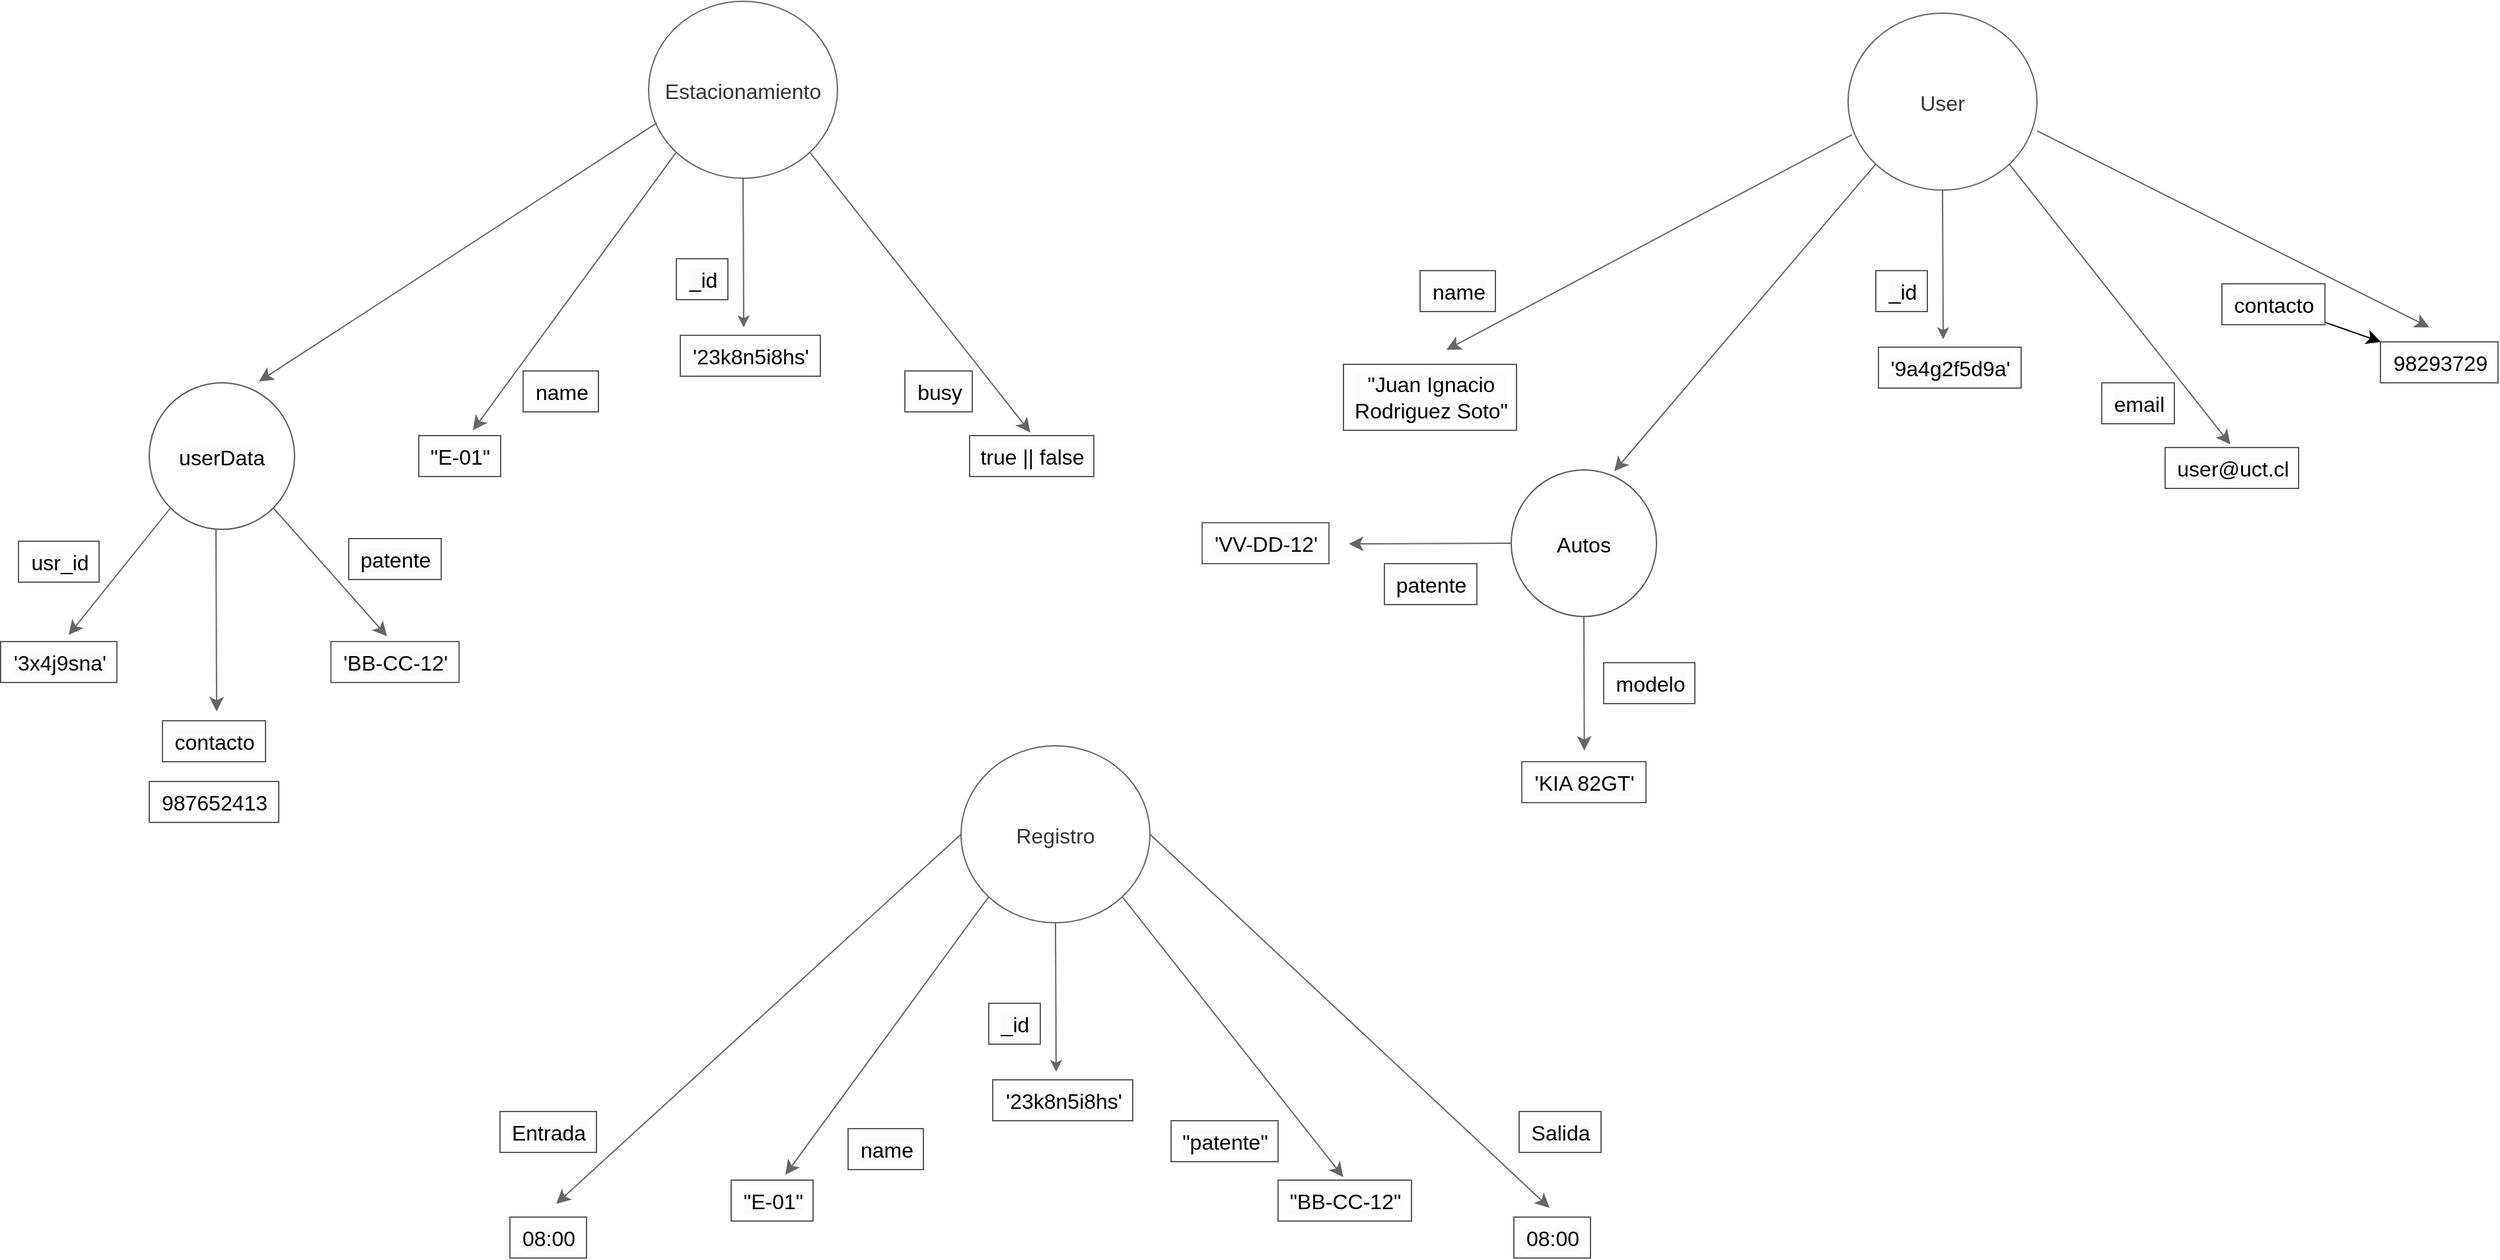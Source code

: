 <mxfile version="21.6.8" type="device">
  <diagram name="Page-1" id="Mc0k5i1O1bZJucNY-eXT">
    <mxGraphModel dx="2963" dy="1760" grid="0" gridSize="10" guides="1" tooltips="1" connect="1" arrows="1" fold="1" page="0" pageScale="1" pageWidth="850" pageHeight="1100" background="#ffffff" math="0" shadow="0">
      <root>
        <mxCell id="0" />
        <mxCell id="1" parent="0" />
        <mxCell id="CsUUlYJ66MlTUgeljkit-2" style="edgeStyle=none;curved=1;rounded=0;orthogonalLoop=1;jettySize=auto;html=1;exitX=0.5;exitY=1;exitDx=0;exitDy=0;fontSize=12;labelBackgroundColor=#1D1D1D;fillColor=#f5f5f5;strokeColor=#666666;" parent="1" source="CsUUlYJ66MlTUgeljkit-1" edge="1">
          <mxGeometry relative="1" as="geometry">
            <mxPoint x="-158" y="-77" as="targetPoint" />
          </mxGeometry>
        </mxCell>
        <mxCell id="CsUUlYJ66MlTUgeljkit-6" style="edgeStyle=none;curved=1;rounded=0;orthogonalLoop=1;jettySize=auto;html=1;exitX=0;exitY=1;exitDx=0;exitDy=0;fontSize=12;startSize=8;endSize=8;labelBackgroundColor=#1D1D1D;fillColor=#f5f5f5;strokeColor=#666666;" parent="1" source="CsUUlYJ66MlTUgeljkit-1" edge="1">
          <mxGeometry relative="1" as="geometry">
            <mxPoint x="-363" y="1" as="targetPoint" />
          </mxGeometry>
        </mxCell>
        <mxCell id="CsUUlYJ66MlTUgeljkit-10" style="edgeStyle=none;curved=1;rounded=0;orthogonalLoop=1;jettySize=auto;html=1;exitX=1;exitY=1;exitDx=0;exitDy=0;fontSize=12;startSize=8;endSize=8;labelBackgroundColor=#1D1D1D;fillColor=#f5f5f5;strokeColor=#666666;entryX=0.489;entryY=-0.075;entryDx=0;entryDy=0;entryPerimeter=0;" parent="1" source="CsUUlYJ66MlTUgeljkit-1" target="CsUUlYJ66MlTUgeljkit-12" edge="1">
          <mxGeometry relative="1" as="geometry">
            <mxPoint x="46" y="-9" as="targetPoint" />
          </mxGeometry>
        </mxCell>
        <mxCell id="CsUUlYJ66MlTUgeljkit-13" style="edgeStyle=none;curved=1;rounded=0;orthogonalLoop=1;jettySize=auto;html=1;exitX=0.043;exitY=0.688;exitDx=0;exitDy=0;fontSize=12;startSize=8;endSize=8;exitPerimeter=0;labelBackgroundColor=#1D1D1D;fillColor=#f5f5f5;strokeColor=#666666;" parent="1" source="CsUUlYJ66MlTUgeljkit-1" edge="1">
          <mxGeometry relative="1" as="geometry">
            <mxPoint x="-525" y="-36" as="targetPoint" />
          </mxGeometry>
        </mxCell>
        <mxCell id="CsUUlYJ66MlTUgeljkit-1" value="Estacionamiento" style="ellipse;fontSize=16;labelBackgroundColor=none;fillColor=none;fontColor=#333333;strokeColor=#666666;" parent="1" vertex="1">
          <mxGeometry x="-230" y="-324" width="143" height="134" as="geometry" />
        </mxCell>
        <mxCell id="CsUUlYJ66MlTUgeljkit-4" value="_id" style="text;html=1;align=center;verticalAlign=middle;resizable=0;points=[];autosize=1;fontSize=16;labelBackgroundColor=#FCFCFC;fillColor=none;fontColor=#000000;strokeColor=#5C5C5C;" parent="1" vertex="1">
          <mxGeometry x="-209" y="-129" width="39" height="31" as="geometry" />
        </mxCell>
        <mxCell id="CsUUlYJ66MlTUgeljkit-5" value="&#39;23k8n5i8hs&#39;" style="text;html=1;align=center;verticalAlign=middle;resizable=0;points=[];autosize=1;fontSize=16;labelBackgroundColor=#FCFCFC;fillColor=none;fontColor=#000000;strokeColor=#5C5C5C;fillStyle=auto;" parent="1" vertex="1">
          <mxGeometry x="-206" y="-71" width="106" height="31" as="geometry" />
        </mxCell>
        <mxCell id="CsUUlYJ66MlTUgeljkit-7" value="name" style="text;html=1;align=center;verticalAlign=middle;resizable=0;points=[];autosize=1;fontSize=16;rotation=0;labelBackgroundColor=#FCFCFC;fillColor=none;fontColor=#000000;strokeColor=#5C5C5C;" parent="1" vertex="1">
          <mxGeometry x="-325" y="-44" width="57" height="31" as="geometry" />
        </mxCell>
        <mxCell id="CsUUlYJ66MlTUgeljkit-8" value="&quot;E-01&quot;" style="text;html=1;align=center;verticalAlign=middle;resizable=0;points=[];autosize=1;fontSize=16;rotation=0;labelBackgroundColor=#FCFCFC;fillColor=none;fontColor=#000000;strokeColor=#5C5C5C;" parent="1" vertex="1">
          <mxGeometry x="-404" y="5" width="62" height="31" as="geometry" />
        </mxCell>
        <mxCell id="CsUUlYJ66MlTUgeljkit-11" value="busy" style="text;html=1;align=center;verticalAlign=middle;resizable=0;points=[];autosize=1;fontSize=16;rotation=0;labelBackgroundColor=#FCFCFC;fillColor=none;fontColor=#000000;strokeColor=#5C5C5C;" parent="1" vertex="1">
          <mxGeometry x="-36" y="-44" width="51" height="31" as="geometry" />
        </mxCell>
        <mxCell id="CsUUlYJ66MlTUgeljkit-12" value="true || false" style="text;html=1;align=center;verticalAlign=middle;resizable=0;points=[];autosize=1;fontSize=16;labelBackgroundColor=#FCFCFC;fillColor=none;fontColor=#000000;strokeColor=#5C5C5C;" parent="1" vertex="1">
          <mxGeometry x="13" y="5" width="94" height="31" as="geometry" />
        </mxCell>
        <mxCell id="CsUUlYJ66MlTUgeljkit-15" style="edgeStyle=none;curved=1;rounded=0;orthogonalLoop=1;jettySize=auto;html=1;exitX=0;exitY=1;exitDx=0;exitDy=0;fontSize=12;startSize=8;endSize=8;labelBackgroundColor=#FCFCFC;fillColor=#f5f5f5;strokeColor=#666666;fontColor=#000000;" parent="1" source="CsUUlYJ66MlTUgeljkit-14" edge="1">
          <mxGeometry relative="1" as="geometry">
            <mxPoint x="-669" y="156" as="targetPoint" />
          </mxGeometry>
        </mxCell>
        <mxCell id="CsUUlYJ66MlTUgeljkit-16" style="edgeStyle=none;curved=1;rounded=0;orthogonalLoop=1;jettySize=auto;html=1;exitX=1;exitY=1;exitDx=0;exitDy=0;fontSize=12;startSize=8;endSize=8;labelBackgroundColor=#FCFCFC;fillColor=#f5f5f5;strokeColor=#666666;fontColor=#000000;" parent="1" source="CsUUlYJ66MlTUgeljkit-14" edge="1">
          <mxGeometry relative="1" as="geometry">
            <mxPoint x="-428" y="157" as="targetPoint" />
          </mxGeometry>
        </mxCell>
        <mxCell id="CsUUlYJ66MlTUgeljkit-14" value="userData" style="ellipse;fontSize=16;labelBackgroundColor=#FCFCFC;fillColor=none;fontColor=#000000;strokeColor=#5C5C5C;" parent="1" vertex="1">
          <mxGeometry x="-608" y="-35" width="110" height="111" as="geometry" />
        </mxCell>
        <mxCell id="CsUUlYJ66MlTUgeljkit-17" value="&#39;3x4j9sna&#39;" style="text;html=1;align=center;verticalAlign=middle;resizable=0;points=[];autosize=1;strokeColor=#5C5C5C;fillColor=none;fontSize=16;labelBackgroundColor=#FCFCFC;fontColor=#000000;" parent="1" vertex="1">
          <mxGeometry x="-720.5" y="161" width="88" height="31" as="geometry" />
        </mxCell>
        <mxCell id="CsUUlYJ66MlTUgeljkit-18" value="usr_id" style="text;html=1;align=center;verticalAlign=middle;resizable=0;points=[];autosize=1;fontSize=16;rotation=0;labelBackgroundColor=#FCFCFC;fillColor=none;fontColor=#000000;strokeColor=#5C5C5C;" parent="1" vertex="1">
          <mxGeometry x="-707" y="85" width="61" height="31" as="geometry" />
        </mxCell>
        <mxCell id="CsUUlYJ66MlTUgeljkit-20" value="patente" style="text;html=1;align=center;verticalAlign=middle;resizable=0;points=[];autosize=1;fontSize=16;rotation=0;labelBackgroundColor=#FCFCFC;fillColor=none;fontColor=#000000;strokeColor=#5C5C5C;" parent="1" vertex="1">
          <mxGeometry x="-457" y="83" width="70" height="31" as="geometry" />
        </mxCell>
        <mxCell id="CsUUlYJ66MlTUgeljkit-22" value="&#39;BB-CC-12&#39;" style="text;html=1;align=center;verticalAlign=middle;resizable=0;points=[];autosize=1;fontSize=16;labelBackgroundColor=#FCFCFC;fillColor=none;fontColor=#000000;strokeColor=#666666;" parent="1" vertex="1">
          <mxGeometry x="-470.5" y="161" width="97" height="31" as="geometry" />
        </mxCell>
        <mxCell id="CsUUlYJ66MlTUgeljkit-44" style="edgeStyle=none;curved=1;rounded=0;orthogonalLoop=1;jettySize=auto;html=1;exitX=0.5;exitY=1;exitDx=0;exitDy=0;fontSize=12;labelBackgroundColor=#1D1D1D;fillColor=#f5f5f5;strokeColor=#666666;" parent="1" source="CsUUlYJ66MlTUgeljkit-48" edge="1">
          <mxGeometry relative="1" as="geometry">
            <mxPoint x="750" y="-68" as="targetPoint" />
          </mxGeometry>
        </mxCell>
        <mxCell id="CsUUlYJ66MlTUgeljkit-45" style="edgeStyle=none;curved=1;rounded=0;orthogonalLoop=1;jettySize=auto;html=1;exitX=0.021;exitY=0.687;exitDx=0;exitDy=0;fontSize=12;startSize=8;endSize=8;labelBackgroundColor=#1D1D1D;fillColor=#f5f5f5;strokeColor=#666666;exitPerimeter=0;" parent="1" source="CsUUlYJ66MlTUgeljkit-48" edge="1">
          <mxGeometry relative="1" as="geometry">
            <mxPoint x="374" y="-60" as="targetPoint" />
          </mxGeometry>
        </mxCell>
        <mxCell id="CsUUlYJ66MlTUgeljkit-46" style="edgeStyle=none;curved=1;rounded=0;orthogonalLoop=1;jettySize=auto;html=1;exitX=1;exitY=1;exitDx=0;exitDy=0;fontSize=12;startSize=8;endSize=8;labelBackgroundColor=#1D1D1D;fillColor=#f5f5f5;strokeColor=#666666;entryX=0.489;entryY=-0.075;entryDx=0;entryDy=0;entryPerimeter=0;" parent="1" source="CsUUlYJ66MlTUgeljkit-48" target="CsUUlYJ66MlTUgeljkit-54" edge="1">
          <mxGeometry relative="1" as="geometry">
            <mxPoint x="954" as="targetPoint" />
          </mxGeometry>
        </mxCell>
        <mxCell id="CsUUlYJ66MlTUgeljkit-63" style="edgeStyle=none;curved=1;rounded=0;orthogonalLoop=1;jettySize=auto;html=1;exitX=0;exitY=1;exitDx=0;exitDy=0;fontSize=12;startSize=8;endSize=8;fillColor=#f5f5f5;strokeColor=#666666;" parent="1" source="CsUUlYJ66MlTUgeljkit-48" edge="1">
          <mxGeometry relative="1" as="geometry">
            <mxPoint x="501" y="32" as="targetPoint" />
          </mxGeometry>
        </mxCell>
        <mxCell id="CsUUlYJ66MlTUgeljkit-48" value="User" style="ellipse;fontSize=16;labelBackgroundColor=none;fillColor=none;fontColor=#333333;strokeColor=#666666;" parent="1" vertex="1">
          <mxGeometry x="678" y="-315" width="143" height="134" as="geometry" />
        </mxCell>
        <mxCell id="CsUUlYJ66MlTUgeljkit-49" value="_id" style="text;html=1;align=center;verticalAlign=middle;resizable=0;points=[];autosize=1;fontSize=16;labelBackgroundColor=#FCFCFC;fillColor=none;fontColor=#000000;strokeColor=#5C5C5C;" parent="1" vertex="1">
          <mxGeometry x="699" y="-120" width="39" height="31" as="geometry" />
        </mxCell>
        <mxCell id="CsUUlYJ66MlTUgeljkit-50" value="&#39;9a4g2f5d9a&#39;" style="text;html=1;align=center;verticalAlign=middle;resizable=0;points=[];autosize=1;fontSize=16;labelBackgroundColor=#FCFCFC;fillColor=none;fontColor=#000000;strokeColor=#5C5C5C;fillStyle=auto;" parent="1" vertex="1">
          <mxGeometry x="701" y="-62" width="108" height="31" as="geometry" />
        </mxCell>
        <mxCell id="CsUUlYJ66MlTUgeljkit-51" value="name" style="text;html=1;align=center;verticalAlign=middle;resizable=0;points=[];autosize=1;fontSize=16;rotation=0;labelBackgroundColor=#FCFCFC;fillColor=none;fontColor=#000000;strokeColor=#5C5C5C;" parent="1" vertex="1">
          <mxGeometry x="354" y="-120" width="57" height="31" as="geometry" />
        </mxCell>
        <mxCell id="CsUUlYJ66MlTUgeljkit-52" value="&quot;Juan Ignacio&lt;br&gt;Rodriguez Soto&quot;" style="text;html=1;align=center;verticalAlign=middle;resizable=0;points=[];autosize=1;fontSize=16;rotation=0;labelBackgroundColor=#FCFCFC;fillColor=none;fontColor=#000000;strokeColor=#5C5C5C;" parent="1" vertex="1">
          <mxGeometry x="296" y="-49" width="131" height="50" as="geometry" />
        </mxCell>
        <mxCell id="CsUUlYJ66MlTUgeljkit-53" value="email" style="text;html=1;align=center;verticalAlign=middle;resizable=0;points=[];autosize=1;fontSize=16;rotation=0;labelBackgroundColor=#FCFCFC;fillColor=none;fontColor=#000000;strokeColor=#5C5C5C;" parent="1" vertex="1">
          <mxGeometry x="870" y="-35" width="55" height="31" as="geometry" />
        </mxCell>
        <mxCell id="CsUUlYJ66MlTUgeljkit-54" value="user@uct.cl" style="text;html=1;align=center;verticalAlign=middle;resizable=0;points=[];autosize=1;fontSize=16;labelBackgroundColor=#FCFCFC;fillColor=none;fontColor=#000000;strokeColor=#5C5C5C;" parent="1" vertex="1">
          <mxGeometry x="918" y="14" width="101" height="31" as="geometry" />
        </mxCell>
        <mxCell id="CsUUlYJ66MlTUgeljkit-67" style="edgeStyle=none;curved=1;rounded=0;orthogonalLoop=1;jettySize=auto;html=1;exitX=0;exitY=0.5;exitDx=0;exitDy=0;fontSize=12;startSize=8;endSize=8;labelBackgroundColor=#FCFCFC;fillColor=#f5f5f5;strokeColor=#666666;fontColor=#000000;" parent="1" source="CsUUlYJ66MlTUgeljkit-68" edge="1">
          <mxGeometry relative="1" as="geometry">
            <mxPoint x="300" y="87" as="targetPoint" />
          </mxGeometry>
        </mxCell>
        <mxCell id="CsUUlYJ66MlTUgeljkit-73" style="edgeStyle=none;curved=1;rounded=0;orthogonalLoop=1;jettySize=auto;html=1;exitX=0.5;exitY=1;exitDx=0;exitDy=0;fontSize=12;startSize=8;endSize=8;fillColor=#f5f5f5;strokeColor=#666666;" parent="1" source="CsUUlYJ66MlTUgeljkit-68" edge="1">
          <mxGeometry relative="1" as="geometry">
            <mxPoint x="478.333" y="243.667" as="targetPoint" />
          </mxGeometry>
        </mxCell>
        <mxCell id="CsUUlYJ66MlTUgeljkit-68" value="Autos" style="ellipse;fontSize=16;labelBackgroundColor=#FCFCFC;fillColor=none;fontColor=#000000;strokeColor=#5C5C5C;" parent="1" vertex="1">
          <mxGeometry x="423" y="31" width="110" height="111" as="geometry" />
        </mxCell>
        <mxCell id="CsUUlYJ66MlTUgeljkit-69" value="patente" style="text;html=1;align=center;verticalAlign=middle;resizable=0;points=[];autosize=1;fontSize=16;rotation=0;labelBackgroundColor=#FCFCFC;fillColor=none;fontColor=#000000;strokeColor=#5C5C5C;" parent="1" vertex="1">
          <mxGeometry x="327" y="102" width="70" height="31" as="geometry" />
        </mxCell>
        <mxCell id="CsUUlYJ66MlTUgeljkit-72" value="&#39;VV-DD-12&#39;" style="text;html=1;align=center;verticalAlign=middle;resizable=0;points=[];autosize=1;fontSize=16;labelBackgroundColor=#FCFCFC;fillColor=none;fontColor=#000000;strokeColor=#666666;" parent="1" vertex="1">
          <mxGeometry x="189" y="71" width="96" height="31" as="geometry" />
        </mxCell>
        <mxCell id="CsUUlYJ66MlTUgeljkit-74" value="modelo" style="text;html=1;align=center;verticalAlign=middle;resizable=0;points=[];autosize=1;fontSize=16;rotation=0;labelBackgroundColor=#FCFCFC;fillColor=none;fontColor=#000000;strokeColor=#5C5C5C;" parent="1" vertex="1">
          <mxGeometry x="493" y="177" width="69" height="31" as="geometry" />
        </mxCell>
        <mxCell id="CsUUlYJ66MlTUgeljkit-75" value="&#39;KIA 82GT&#39;" style="text;html=1;align=center;verticalAlign=middle;resizable=0;points=[];autosize=1;fontSize=16;labelBackgroundColor=#FCFCFC;fillColor=none;fontColor=#000000;strokeColor=#666666;" parent="1" vertex="1">
          <mxGeometry x="431" y="252" width="94" height="31" as="geometry" />
        </mxCell>
        <mxCell id="-L_JFR_nqH-sr-A5FqX6-1" style="edgeStyle=none;curved=1;rounded=0;orthogonalLoop=1;jettySize=auto;html=1;exitX=0.5;exitY=1;exitDx=0;exitDy=0;fontSize=12;labelBackgroundColor=#1D1D1D;fillColor=#f5f5f5;strokeColor=#666666;" parent="1" source="-L_JFR_nqH-sr-A5FqX6-5" edge="1">
          <mxGeometry relative="1" as="geometry">
            <mxPoint x="78.5" y="487" as="targetPoint" />
          </mxGeometry>
        </mxCell>
        <mxCell id="-L_JFR_nqH-sr-A5FqX6-2" style="edgeStyle=none;curved=1;rounded=0;orthogonalLoop=1;jettySize=auto;html=1;exitX=0;exitY=1;exitDx=0;exitDy=0;fontSize=12;startSize=8;endSize=8;labelBackgroundColor=#1D1D1D;fillColor=#f5f5f5;strokeColor=#666666;" parent="1" source="-L_JFR_nqH-sr-A5FqX6-5" edge="1">
          <mxGeometry relative="1" as="geometry">
            <mxPoint x="-126.5" y="565" as="targetPoint" />
          </mxGeometry>
        </mxCell>
        <mxCell id="-L_JFR_nqH-sr-A5FqX6-3" style="edgeStyle=none;curved=1;rounded=0;orthogonalLoop=1;jettySize=auto;html=1;exitX=1;exitY=1;exitDx=0;exitDy=0;fontSize=12;startSize=8;endSize=8;labelBackgroundColor=#1D1D1D;fillColor=#f5f5f5;strokeColor=#666666;entryX=0.489;entryY=-0.075;entryDx=0;entryDy=0;entryPerimeter=0;" parent="1" source="-L_JFR_nqH-sr-A5FqX6-5" target="-L_JFR_nqH-sr-A5FqX6-11" edge="1">
          <mxGeometry relative="1" as="geometry">
            <mxPoint x="282.5" y="555" as="targetPoint" />
          </mxGeometry>
        </mxCell>
        <mxCell id="-L_JFR_nqH-sr-A5FqX6-5" value="Registro" style="ellipse;fontSize=16;labelBackgroundColor=none;fillColor=none;fontColor=#333333;strokeColor=#666666;" parent="1" vertex="1">
          <mxGeometry x="6.5" y="240" width="143" height="134" as="geometry" />
        </mxCell>
        <mxCell id="-L_JFR_nqH-sr-A5FqX6-6" value="_id" style="text;html=1;align=center;verticalAlign=middle;resizable=0;points=[];autosize=1;fontSize=16;labelBackgroundColor=#FCFCFC;fillColor=none;fontColor=#000000;strokeColor=#5C5C5C;" parent="1" vertex="1">
          <mxGeometry x="27.5" y="435" width="39" height="31" as="geometry" />
        </mxCell>
        <mxCell id="-L_JFR_nqH-sr-A5FqX6-7" value="&#39;23k8n5i8hs&#39;" style="text;html=1;align=center;verticalAlign=middle;resizable=0;points=[];autosize=1;fontSize=16;labelBackgroundColor=#FCFCFC;fillColor=none;fontColor=#000000;strokeColor=#5C5C5C;fillStyle=auto;" parent="1" vertex="1">
          <mxGeometry x="30.5" y="493" width="106" height="31" as="geometry" />
        </mxCell>
        <mxCell id="-L_JFR_nqH-sr-A5FqX6-8" value="name" style="text;html=1;align=center;verticalAlign=middle;resizable=0;points=[];autosize=1;fontSize=16;rotation=0;labelBackgroundColor=#FCFCFC;fillColor=none;fontColor=#000000;strokeColor=#5C5C5C;" parent="1" vertex="1">
          <mxGeometry x="-79" y="530" width="57" height="31" as="geometry" />
        </mxCell>
        <mxCell id="-L_JFR_nqH-sr-A5FqX6-9" value="&quot;E-01&quot;" style="text;html=1;align=center;verticalAlign=middle;resizable=0;points=[];autosize=1;fontSize=16;rotation=0;labelBackgroundColor=#FCFCFC;fillColor=none;fontColor=#000000;strokeColor=#5C5C5C;" parent="1" vertex="1">
          <mxGeometry x="-167.5" y="569" width="62" height="31" as="geometry" />
        </mxCell>
        <mxCell id="-L_JFR_nqH-sr-A5FqX6-10" value="&quot;patente&quot;" style="text;html=1;align=center;verticalAlign=middle;resizable=0;points=[];autosize=1;fontSize=16;rotation=0;labelBackgroundColor=#FCFCFC;fillColor=none;fontColor=#000000;strokeColor=#5C5C5C;" parent="1" vertex="1">
          <mxGeometry x="165.5" y="524" width="81" height="31" as="geometry" />
        </mxCell>
        <mxCell id="-L_JFR_nqH-sr-A5FqX6-11" value="&quot;BB-CC-12&quot;" style="text;html=1;align=center;verticalAlign=middle;resizable=0;points=[];autosize=1;fontSize=16;labelBackgroundColor=#FCFCFC;fillColor=none;fontColor=#000000;strokeColor=#5C5C5C;" parent="1" vertex="1">
          <mxGeometry x="246.5" y="569" width="101" height="31" as="geometry" />
        </mxCell>
        <mxCell id="-L_JFR_nqH-sr-A5FqX6-19" style="edgeStyle=none;curved=1;rounded=0;orthogonalLoop=1;jettySize=auto;html=1;exitX=0;exitY=1;exitDx=0;exitDy=0;fontSize=12;startSize=8;endSize=8;labelBackgroundColor=#FCFCFC;fillColor=#f5f5f5;strokeColor=#666666;fontColor=#000000;" parent="1" edge="1">
          <mxGeometry relative="1" as="geometry">
            <mxPoint x="-557" y="214" as="targetPoint" />
            <mxPoint x="-557.5" y="76" as="sourcePoint" />
          </mxGeometry>
        </mxCell>
        <mxCell id="-L_JFR_nqH-sr-A5FqX6-20" value="987652413" style="text;html=1;align=center;verticalAlign=middle;resizable=0;points=[];autosize=1;strokeColor=#5C5C5C;fillColor=none;fontSize=16;labelBackgroundColor=#FCFCFC;fontColor=#000000;" parent="1" vertex="1">
          <mxGeometry x="-608" y="267" width="98" height="31" as="geometry" />
        </mxCell>
        <mxCell id="-L_JFR_nqH-sr-A5FqX6-21" value="contacto" style="text;html=1;align=center;verticalAlign=middle;resizable=0;points=[];autosize=1;fontSize=16;rotation=0;labelBackgroundColor=#FCFCFC;fillColor=none;fontColor=#000000;strokeColor=#5C5C5C;" parent="1" vertex="1">
          <mxGeometry x="-598" y="221" width="78" height="31" as="geometry" />
        </mxCell>
        <mxCell id="Z-F-Ld-3cteP_1WqNzu--2" style="edgeStyle=none;curved=1;rounded=0;orthogonalLoop=1;jettySize=auto;html=1;exitX=1;exitY=0.665;exitDx=0;exitDy=0;fontSize=12;startSize=8;endSize=8;labelBackgroundColor=#1D1D1D;fillColor=#f5f5f5;strokeColor=#666666;exitPerimeter=0;" parent="1" source="CsUUlYJ66MlTUgeljkit-48" edge="1">
          <mxGeometry relative="1" as="geometry">
            <mxPoint x="1118" y="-77" as="targetPoint" />
            <mxPoint x="877" y="-272" as="sourcePoint" />
          </mxGeometry>
        </mxCell>
        <mxCell id="Z-F-Ld-3cteP_1WqNzu--5" value="" style="edgeStyle=none;curved=1;rounded=0;orthogonalLoop=1;jettySize=auto;html=1;fontSize=12;startSize=8;endSize=8;" parent="1" source="Z-F-Ld-3cteP_1WqNzu--3" target="Z-F-Ld-3cteP_1WqNzu--4" edge="1">
          <mxGeometry relative="1" as="geometry" />
        </mxCell>
        <mxCell id="Z-F-Ld-3cteP_1WqNzu--3" value="contacto" style="text;html=1;align=center;verticalAlign=middle;resizable=0;points=[];autosize=1;fontSize=16;rotation=0;labelBackgroundColor=#FCFCFC;fillColor=none;fontColor=#000000;strokeColor=#5C5C5C;" parent="1" vertex="1">
          <mxGeometry x="961" y="-110" width="78" height="31" as="geometry" />
        </mxCell>
        <mxCell id="Z-F-Ld-3cteP_1WqNzu--4" value="98293729" style="text;html=1;align=center;verticalAlign=middle;resizable=0;points=[];autosize=1;fontSize=16;labelBackgroundColor=#FCFCFC;fillColor=none;fontColor=#000000;strokeColor=#5C5C5C;" parent="1" vertex="1">
          <mxGeometry x="1081" y="-66" width="89" height="31" as="geometry" />
        </mxCell>
        <mxCell id="Z-F-Ld-3cteP_1WqNzu--7" style="edgeStyle=none;curved=1;rounded=0;orthogonalLoop=1;jettySize=auto;html=1;exitX=0;exitY=0.5;exitDx=0;exitDy=0;fontSize=12;startSize=8;endSize=8;labelBackgroundColor=#1D1D1D;fillColor=#f5f5f5;strokeColor=#666666;" parent="1" source="-L_JFR_nqH-sr-A5FqX6-5" edge="1">
          <mxGeometry relative="1" as="geometry">
            <mxPoint x="-300" y="587" as="targetPoint" />
            <mxPoint x="37" y="364" as="sourcePoint" />
          </mxGeometry>
        </mxCell>
        <mxCell id="Z-F-Ld-3cteP_1WqNzu--8" value="Entrada" style="text;html=1;align=center;verticalAlign=middle;resizable=0;points=[];autosize=1;fontSize=16;rotation=0;labelBackgroundColor=#FCFCFC;fillColor=none;fontColor=#000000;strokeColor=#5C5C5C;" parent="1" vertex="1">
          <mxGeometry x="-342.5" y="517" width="73" height="31" as="geometry" />
        </mxCell>
        <mxCell id="Z-F-Ld-3cteP_1WqNzu--9" value="08:00" style="text;html=1;align=center;verticalAlign=middle;resizable=0;points=[];autosize=1;fontSize=16;rotation=0;labelBackgroundColor=#FCFCFC;fillColor=none;fontColor=#000000;strokeColor=#5C5C5C;" parent="1" vertex="1">
          <mxGeometry x="-335" y="597" width="58" height="31" as="geometry" />
        </mxCell>
        <mxCell id="Z-F-Ld-3cteP_1WqNzu--12" style="edgeStyle=none;curved=1;rounded=0;orthogonalLoop=1;jettySize=auto;html=1;exitX=1;exitY=0.5;exitDx=0;exitDy=0;fontSize=12;startSize=8;endSize=8;labelBackgroundColor=#1D1D1D;fillColor=#f5f5f5;strokeColor=#666666;" parent="1" source="-L_JFR_nqH-sr-A5FqX6-5" edge="1">
          <mxGeometry relative="1" as="geometry">
            <mxPoint x="452" y="590" as="targetPoint" />
            <mxPoint x="17" y="337" as="sourcePoint" />
          </mxGeometry>
        </mxCell>
        <mxCell id="Z-F-Ld-3cteP_1WqNzu--15" value="Salida" style="text;html=1;align=center;verticalAlign=middle;resizable=0;points=[];autosize=1;fontSize=16;rotation=0;labelBackgroundColor=#FCFCFC;fillColor=none;fontColor=#000000;strokeColor=#5C5C5C;" parent="1" vertex="1">
          <mxGeometry x="429" y="517" width="62" height="31" as="geometry" />
        </mxCell>
        <mxCell id="Z-F-Ld-3cteP_1WqNzu--16" value="08:00" style="text;html=1;align=center;verticalAlign=middle;resizable=0;points=[];autosize=1;fontSize=16;rotation=0;labelBackgroundColor=#FCFCFC;fillColor=none;fontColor=#000000;strokeColor=#5C5C5C;" parent="1" vertex="1">
          <mxGeometry x="425" y="597" width="58" height="31" as="geometry" />
        </mxCell>
      </root>
    </mxGraphModel>
  </diagram>
</mxfile>

